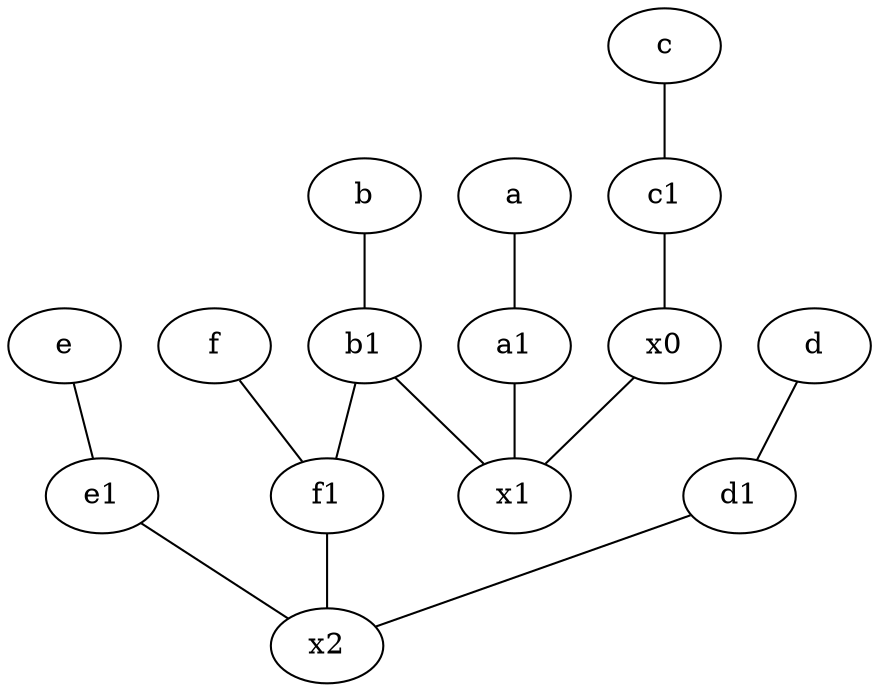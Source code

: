 graph {
	node [labelfontsize=50]
	x1 [labelfontsize=50]
	b [labelfontsize=50 pos="10,4!"]
	c1 [labelfontsize=50 pos="4.5,3!"]
	d1 [labelfontsize=50 pos="3,5!"]
	x0 [labelfontsize=50]
	x2 [labelfontsize=50]
	f1 [labelfontsize=50 pos="3,8!"]
	b1 [labelfontsize=50 pos="9,4!"]
	e1 [labelfontsize=50 pos="7,7!"]
	a1 [labelfontsize=50 pos="8,3!"]
	d1 -- x2
	b -- b1
	c -- c1
	b1 -- x1
	e1 -- x2
	b1 -- f1
	f -- f1
	a1 -- x1
	f1 -- x2
	d -- d1
	x0 -- x1
	e -- e1
	a -- a1
	c1 -- x0
}
